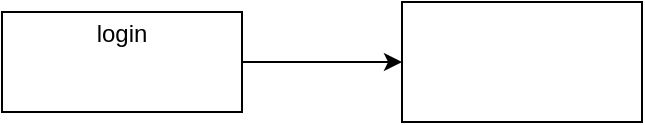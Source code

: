 <mxfile>
    <diagram id="g-CZrt4AoVei4UsVs-sy" name="Page-1">
        <mxGraphModel dx="832" dy="380" grid="1" gridSize="10" guides="1" tooltips="1" connect="1" arrows="1" fold="1" page="1" pageScale="1" pageWidth="850" pageHeight="1100" background="none" math="0" shadow="0">
            <root>
                <mxCell id="0"/>
                <mxCell id="1" parent="0"/>
                <mxCell id="17" style="edgeStyle=none;html=1;" edge="1" parent="1" source="16">
                    <mxGeometry relative="1" as="geometry">
                        <mxPoint x="350" y="175" as="targetPoint"/>
                    </mxGeometry>
                </mxCell>
                <mxCell id="16" value="login&lt;div&gt;&lt;br&gt;&lt;/div&gt;&lt;div&gt;&lt;br&gt;&lt;/div&gt;" style="rounded=0;whiteSpace=wrap;html=1;" vertex="1" parent="1">
                    <mxGeometry x="150" y="150" width="120" height="50" as="geometry"/>
                </mxCell>
                <mxCell id="18" value="" style="rounded=0;whiteSpace=wrap;html=1;" vertex="1" parent="1">
                    <mxGeometry x="350" y="145" width="120" height="60" as="geometry"/>
                </mxCell>
            </root>
        </mxGraphModel>
    </diagram>
</mxfile>
